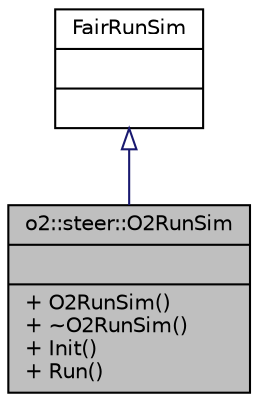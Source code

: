 digraph "o2::steer::O2RunSim"
{
 // INTERACTIVE_SVG=YES
  bgcolor="transparent";
  edge [fontname="Helvetica",fontsize="10",labelfontname="Helvetica",labelfontsize="10"];
  node [fontname="Helvetica",fontsize="10",shape=record];
  Node1 [label="{o2::steer::O2RunSim\n||+ O2RunSim()\l+ ~O2RunSim()\l+ Init()\l+ Run()\l}",height=0.2,width=0.4,color="black", fillcolor="grey75", style="filled", fontcolor="black"];
  Node2 -> Node1 [dir="back",color="midnightblue",fontsize="10",style="solid",arrowtail="onormal",fontname="Helvetica"];
  Node2 [label="{FairRunSim\n||}",height=0.2,width=0.4,color="black",URL="$dd/dbc/classFairRunSim.html"];
}
